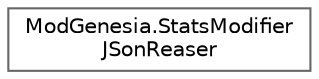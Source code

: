 digraph "Graphical Class Hierarchy"
{
 // LATEX_PDF_SIZE
  bgcolor="transparent";
  edge [fontname=Helvetica,fontsize=10,labelfontname=Helvetica,labelfontsize=10];
  node [fontname=Helvetica,fontsize=10,shape=box,height=0.2,width=0.4];
  rankdir="LR";
  Node0 [label="ModGenesia.StatsModifier\lJSonReaser",height=0.2,width=0.4,color="grey40", fillcolor="white", style="filled",URL="$struct_mod_genesia_1_1_stats_modifier_j_son_reaser.html",tooltip=" "];
}
